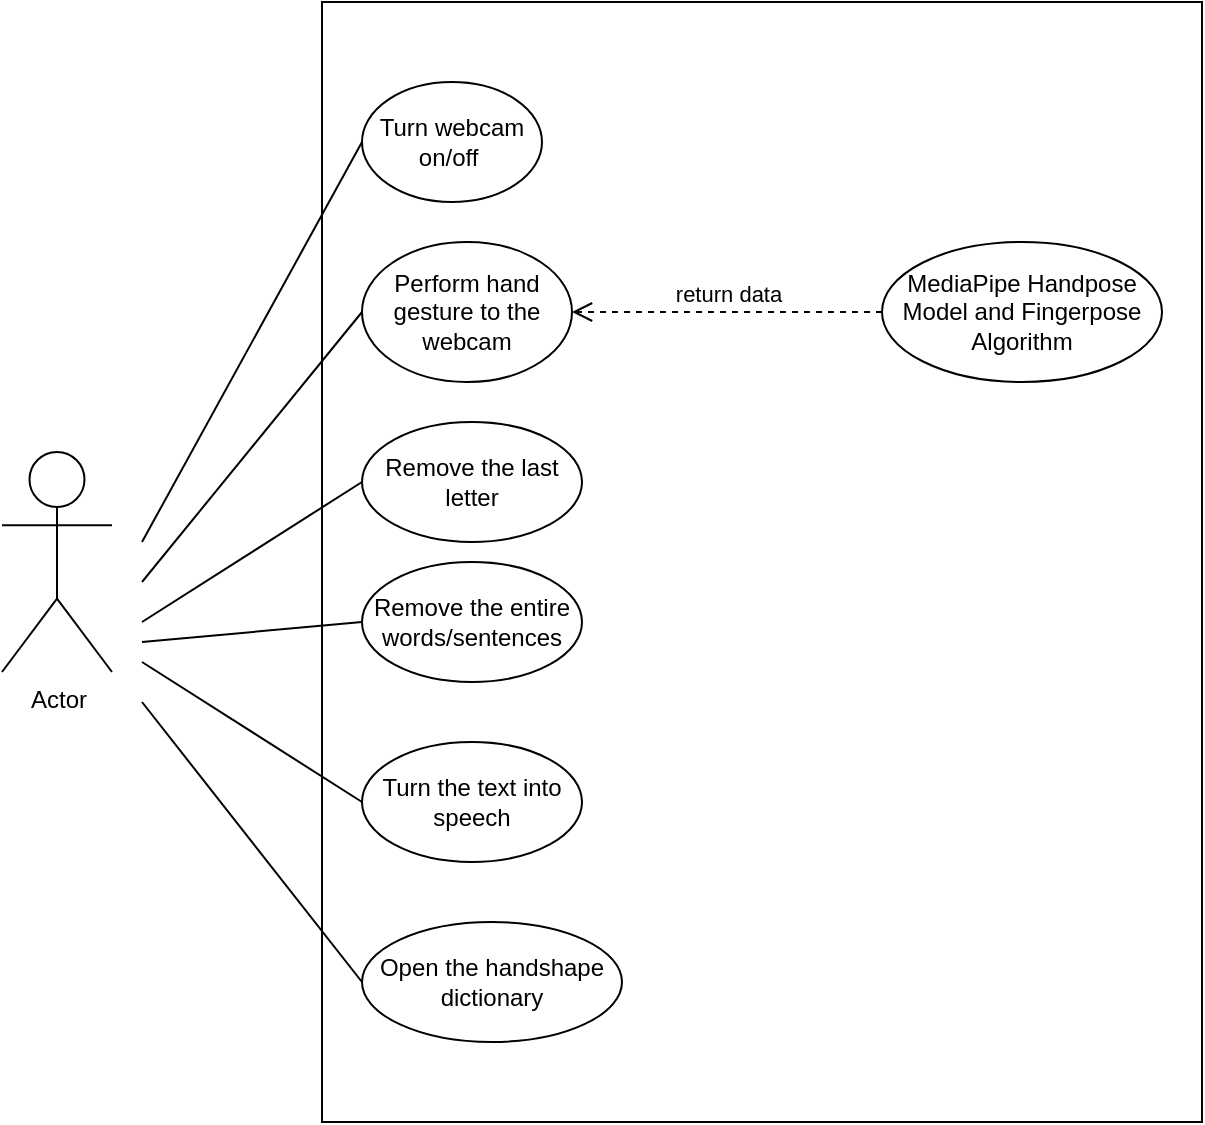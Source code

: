 <mxfile version="21.4.0" type="github">
  <diagram name="Page-1" id="Mg99IT3XWv3VA0mQWypJ">
    <mxGraphModel dx="1400" dy="744" grid="1" gridSize="10" guides="1" tooltips="1" connect="1" arrows="1" fold="1" page="1" pageScale="1" pageWidth="700000" pageHeight="700000" math="0" shadow="0">
      <root>
        <mxCell id="0" />
        <mxCell id="1" parent="0" />
        <mxCell id="kSlKBOfPsX0iL9yaLfOW-1" value="" style="rounded=0;whiteSpace=wrap;html=1;" vertex="1" parent="1">
          <mxGeometry x="450" y="320" width="440" height="560" as="geometry" />
        </mxCell>
        <mxCell id="kSlKBOfPsX0iL9yaLfOW-2" value="Actor" style="shape=umlActor;verticalLabelPosition=bottom;verticalAlign=top;html=1;" vertex="1" parent="1">
          <mxGeometry x="290" y="545" width="55" height="110" as="geometry" />
        </mxCell>
        <mxCell id="kSlKBOfPsX0iL9yaLfOW-3" value="Turn webcam on/off&amp;nbsp;" style="ellipse;whiteSpace=wrap;html=1;" vertex="1" parent="1">
          <mxGeometry x="470" y="360" width="90" height="60" as="geometry" />
        </mxCell>
        <mxCell id="kSlKBOfPsX0iL9yaLfOW-7" value="MediaPipe Handpose Model and Fingerpose Algorithm" style="ellipse;whiteSpace=wrap;html=1;" vertex="1" parent="1">
          <mxGeometry x="730" y="440" width="140" height="70" as="geometry" />
        </mxCell>
        <mxCell id="kSlKBOfPsX0iL9yaLfOW-9" value="Perform hand gesture to the webcam" style="ellipse;whiteSpace=wrap;html=1;" vertex="1" parent="1">
          <mxGeometry x="470" y="440" width="105" height="70" as="geometry" />
        </mxCell>
        <mxCell id="kSlKBOfPsX0iL9yaLfOW-16" value="Remove the last letter" style="ellipse;whiteSpace=wrap;html=1;" vertex="1" parent="1">
          <mxGeometry x="470" y="530" width="110" height="60" as="geometry" />
        </mxCell>
        <mxCell id="kSlKBOfPsX0iL9yaLfOW-17" value="Remove the entire words/sentences" style="ellipse;whiteSpace=wrap;html=1;" vertex="1" parent="1">
          <mxGeometry x="470" y="600" width="110" height="60" as="geometry" />
        </mxCell>
        <mxCell id="kSlKBOfPsX0iL9yaLfOW-18" value="Turn the text into speech" style="ellipse;whiteSpace=wrap;html=1;" vertex="1" parent="1">
          <mxGeometry x="470" y="690" width="110" height="60" as="geometry" />
        </mxCell>
        <mxCell id="kSlKBOfPsX0iL9yaLfOW-20" value="Open the handshape dictionary" style="ellipse;whiteSpace=wrap;html=1;" vertex="1" parent="1">
          <mxGeometry x="470" y="780" width="130" height="60" as="geometry" />
        </mxCell>
        <mxCell id="kSlKBOfPsX0iL9yaLfOW-26" value="" style="endArrow=none;html=1;rounded=0;entryX=0;entryY=0.5;entryDx=0;entryDy=0;" edge="1" parent="1" target="kSlKBOfPsX0iL9yaLfOW-3">
          <mxGeometry width="50" height="50" relative="1" as="geometry">
            <mxPoint x="360" y="590" as="sourcePoint" />
            <mxPoint x="395" y="600" as="targetPoint" />
          </mxGeometry>
        </mxCell>
        <mxCell id="kSlKBOfPsX0iL9yaLfOW-27" value="" style="endArrow=none;html=1;rounded=0;entryX=0;entryY=0.5;entryDx=0;entryDy=0;" edge="1" parent="1" target="kSlKBOfPsX0iL9yaLfOW-9">
          <mxGeometry width="50" height="50" relative="1" as="geometry">
            <mxPoint x="360" y="610" as="sourcePoint" />
            <mxPoint x="480" y="400" as="targetPoint" />
          </mxGeometry>
        </mxCell>
        <mxCell id="kSlKBOfPsX0iL9yaLfOW-28" value="" style="endArrow=none;html=1;rounded=0;entryX=0;entryY=0.5;entryDx=0;entryDy=0;" edge="1" parent="1" target="kSlKBOfPsX0iL9yaLfOW-16">
          <mxGeometry width="50" height="50" relative="1" as="geometry">
            <mxPoint x="360" y="630" as="sourcePoint" />
            <mxPoint x="480" y="485" as="targetPoint" />
          </mxGeometry>
        </mxCell>
        <mxCell id="kSlKBOfPsX0iL9yaLfOW-29" value="" style="endArrow=none;html=1;rounded=0;entryX=0;entryY=0.5;entryDx=0;entryDy=0;" edge="1" parent="1" target="kSlKBOfPsX0iL9yaLfOW-17">
          <mxGeometry width="50" height="50" relative="1" as="geometry">
            <mxPoint x="360" y="640" as="sourcePoint" />
            <mxPoint x="480" y="570" as="targetPoint" />
          </mxGeometry>
        </mxCell>
        <mxCell id="kSlKBOfPsX0iL9yaLfOW-30" value="" style="endArrow=none;html=1;rounded=0;entryX=0;entryY=0.5;entryDx=0;entryDy=0;" edge="1" parent="1" target="kSlKBOfPsX0iL9yaLfOW-18">
          <mxGeometry width="50" height="50" relative="1" as="geometry">
            <mxPoint x="360" y="650" as="sourcePoint" />
            <mxPoint x="480" y="640" as="targetPoint" />
          </mxGeometry>
        </mxCell>
        <mxCell id="kSlKBOfPsX0iL9yaLfOW-31" value="" style="endArrow=none;html=1;rounded=0;entryX=0;entryY=0.5;entryDx=0;entryDy=0;" edge="1" parent="1" target="kSlKBOfPsX0iL9yaLfOW-20">
          <mxGeometry width="50" height="50" relative="1" as="geometry">
            <mxPoint x="360" y="670" as="sourcePoint" />
            <mxPoint x="480" y="730" as="targetPoint" />
          </mxGeometry>
        </mxCell>
        <mxCell id="kSlKBOfPsX0iL9yaLfOW-34" value="return data" style="html=1;verticalAlign=bottom;endArrow=open;dashed=1;endSize=8;edgeStyle=elbowEdgeStyle;elbow=vertical;curved=0;rounded=0;entryX=1;entryY=0.5;entryDx=0;entryDy=0;" edge="1" parent="1" source="kSlKBOfPsX0iL9yaLfOW-7" target="kSlKBOfPsX0iL9yaLfOW-9">
          <mxGeometry relative="1" as="geometry">
            <mxPoint x="720" y="474.41" as="sourcePoint" />
            <mxPoint x="640" y="474.41" as="targetPoint" />
          </mxGeometry>
        </mxCell>
      </root>
    </mxGraphModel>
  </diagram>
</mxfile>
